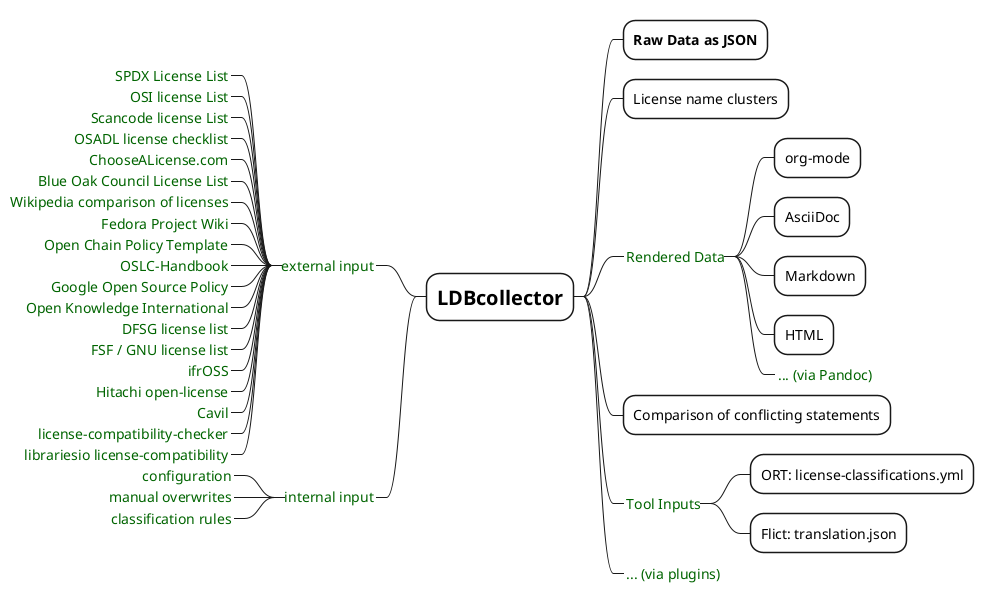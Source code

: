 @startmindmap
<style>
mindmapDiagram {
  node {
    BackgroundColor white
    ' Shadowing 0.0
  }
  :depth(0) {
    FontSize 20
  }
  :depth(1) {
      BackGroundColor white
  }
  boxless {
    FontColor darkgreen
  }
}
</style>
* <b>LDBcollector</b>
--_ external input
---_ SPDX License List
---_ OSI license List
---_ Scancode license List
---_ OSADL license checklist
---_ ChooseALicense.com
---_ Blue Oak Council License List
---_ Wikipedia comparison of licenses
---_ Fedora Project Wiki
---_ Open Chain Policy Template
---_ OSLC-Handbook
---_ Google Open Source Policy
---_ Open Knowledge International
---_ DFSG license list
---_ FSF / GNU license list
---_ ifrOSS
---_ Hitachi open-license
---_ Cavil
---_ license-compatibility-checker
---_ librariesio license-compatibility
--_ internal input
---_ configuration
---_ manual overwrites
---_ classification rules
++ <b>Raw Data as JSON</b>
++ License name clusters
++_ Rendered Data
+++ org-mode
+++ AsciiDoc
+++ Markdown
+++ HTML
+++_ ... (via Pandoc)
++ Comparison of conflicting statements
++_ Tool Inputs
+++ ORT: license-classifications.yml
+++ Flict: translation.json
++_ ... (via plugins)
@endmindmap